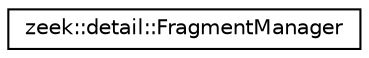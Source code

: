 digraph "Graphical Class Hierarchy"
{
 // LATEX_PDF_SIZE
  edge [fontname="Helvetica",fontsize="10",labelfontname="Helvetica",labelfontsize="10"];
  node [fontname="Helvetica",fontsize="10",shape=record];
  rankdir="LR";
  Node0 [label="zeek::detail::FragmentManager",height=0.2,width=0.4,color="black", fillcolor="white", style="filled",URL="$d2/db8/classzeek_1_1detail_1_1FragmentManager.html",tooltip=" "];
}

